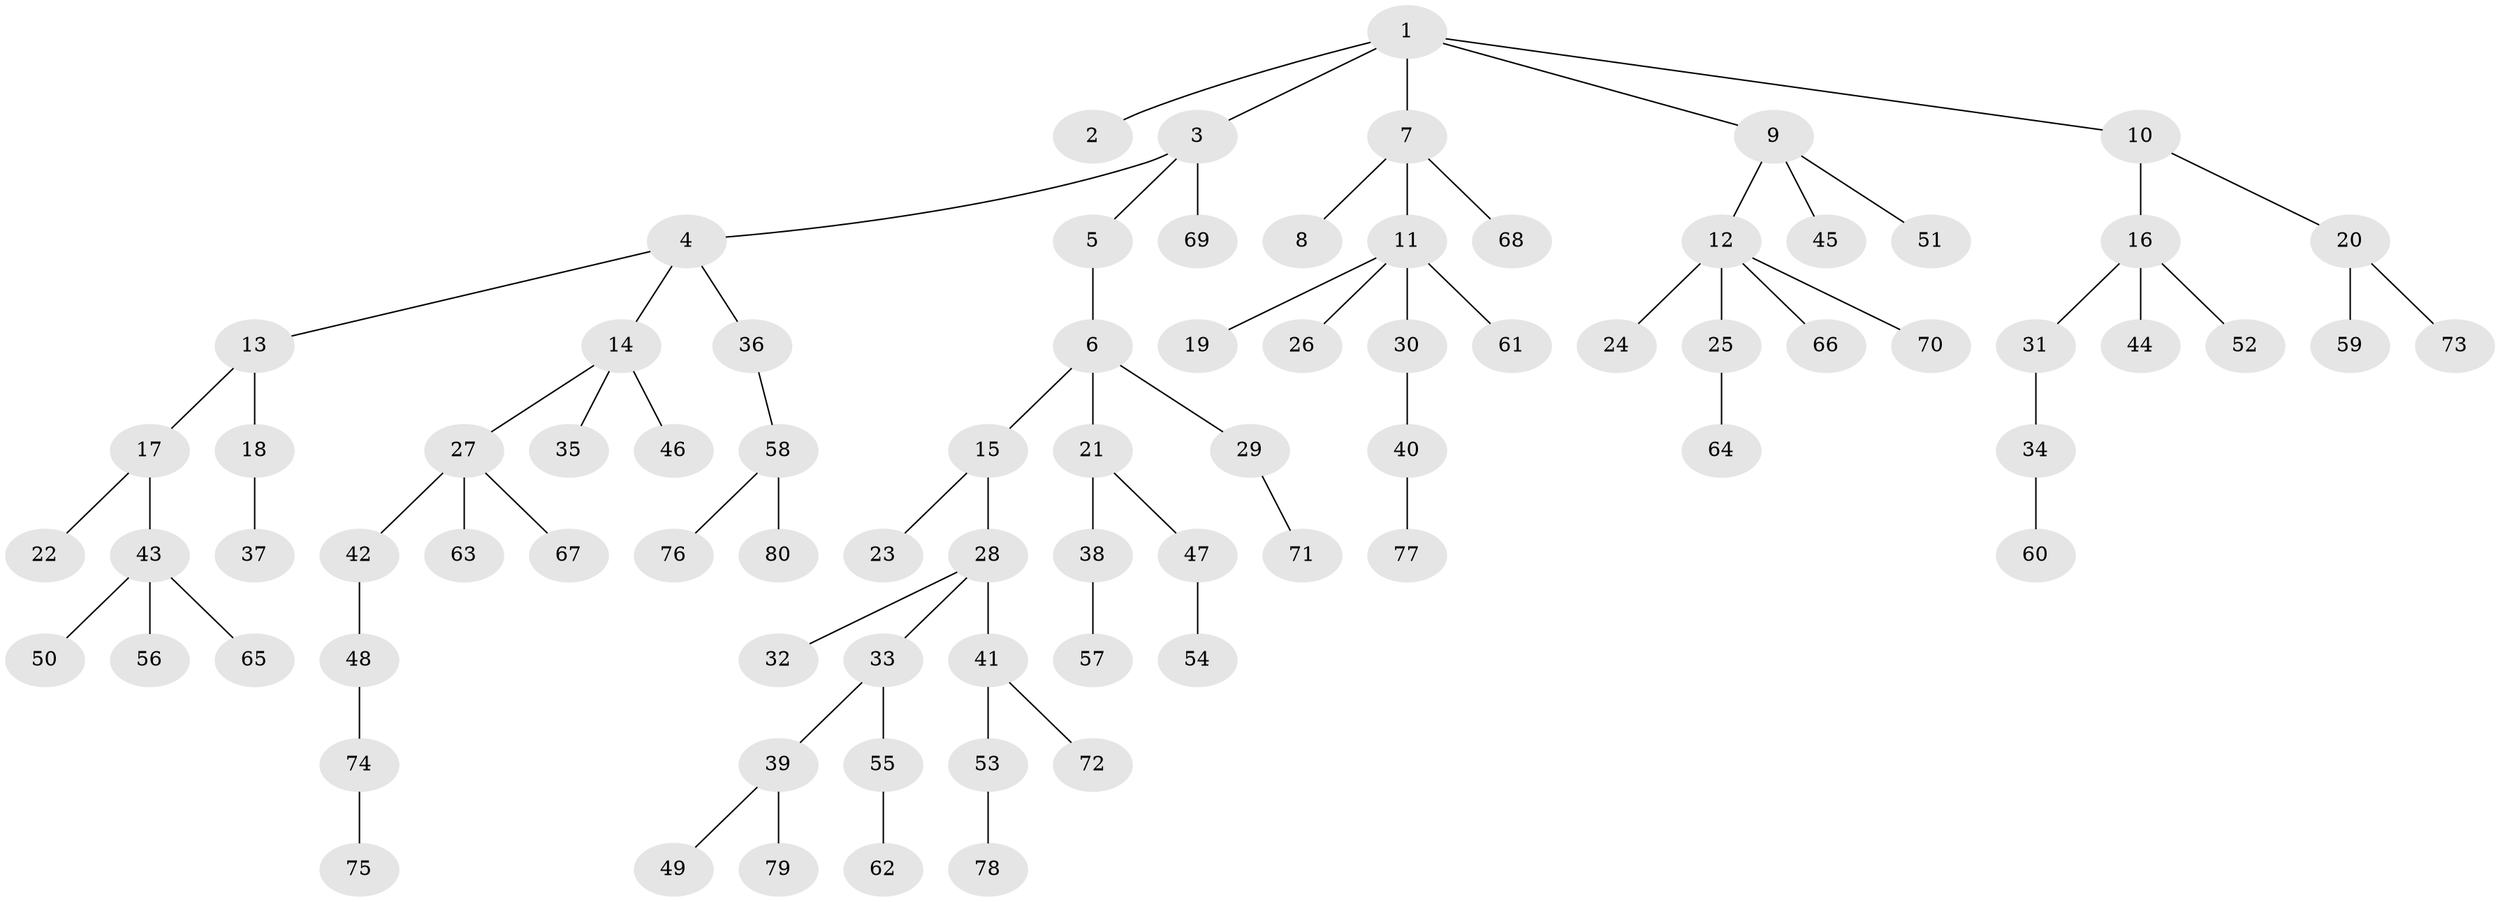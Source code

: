 // Generated by graph-tools (version 1.1) at 2025/11/02/27/25 16:11:25]
// undirected, 80 vertices, 79 edges
graph export_dot {
graph [start="1"]
  node [color=gray90,style=filled];
  1;
  2;
  3;
  4;
  5;
  6;
  7;
  8;
  9;
  10;
  11;
  12;
  13;
  14;
  15;
  16;
  17;
  18;
  19;
  20;
  21;
  22;
  23;
  24;
  25;
  26;
  27;
  28;
  29;
  30;
  31;
  32;
  33;
  34;
  35;
  36;
  37;
  38;
  39;
  40;
  41;
  42;
  43;
  44;
  45;
  46;
  47;
  48;
  49;
  50;
  51;
  52;
  53;
  54;
  55;
  56;
  57;
  58;
  59;
  60;
  61;
  62;
  63;
  64;
  65;
  66;
  67;
  68;
  69;
  70;
  71;
  72;
  73;
  74;
  75;
  76;
  77;
  78;
  79;
  80;
  1 -- 2;
  1 -- 3;
  1 -- 7;
  1 -- 9;
  1 -- 10;
  3 -- 4;
  3 -- 5;
  3 -- 69;
  4 -- 13;
  4 -- 14;
  4 -- 36;
  5 -- 6;
  6 -- 15;
  6 -- 21;
  6 -- 29;
  7 -- 8;
  7 -- 11;
  7 -- 68;
  9 -- 12;
  9 -- 45;
  9 -- 51;
  10 -- 16;
  10 -- 20;
  11 -- 19;
  11 -- 26;
  11 -- 30;
  11 -- 61;
  12 -- 24;
  12 -- 25;
  12 -- 66;
  12 -- 70;
  13 -- 17;
  13 -- 18;
  14 -- 27;
  14 -- 35;
  14 -- 46;
  15 -- 23;
  15 -- 28;
  16 -- 31;
  16 -- 44;
  16 -- 52;
  17 -- 22;
  17 -- 43;
  18 -- 37;
  20 -- 59;
  20 -- 73;
  21 -- 38;
  21 -- 47;
  25 -- 64;
  27 -- 42;
  27 -- 63;
  27 -- 67;
  28 -- 32;
  28 -- 33;
  28 -- 41;
  29 -- 71;
  30 -- 40;
  31 -- 34;
  33 -- 39;
  33 -- 55;
  34 -- 60;
  36 -- 58;
  38 -- 57;
  39 -- 49;
  39 -- 79;
  40 -- 77;
  41 -- 53;
  41 -- 72;
  42 -- 48;
  43 -- 50;
  43 -- 56;
  43 -- 65;
  47 -- 54;
  48 -- 74;
  53 -- 78;
  55 -- 62;
  58 -- 76;
  58 -- 80;
  74 -- 75;
}
